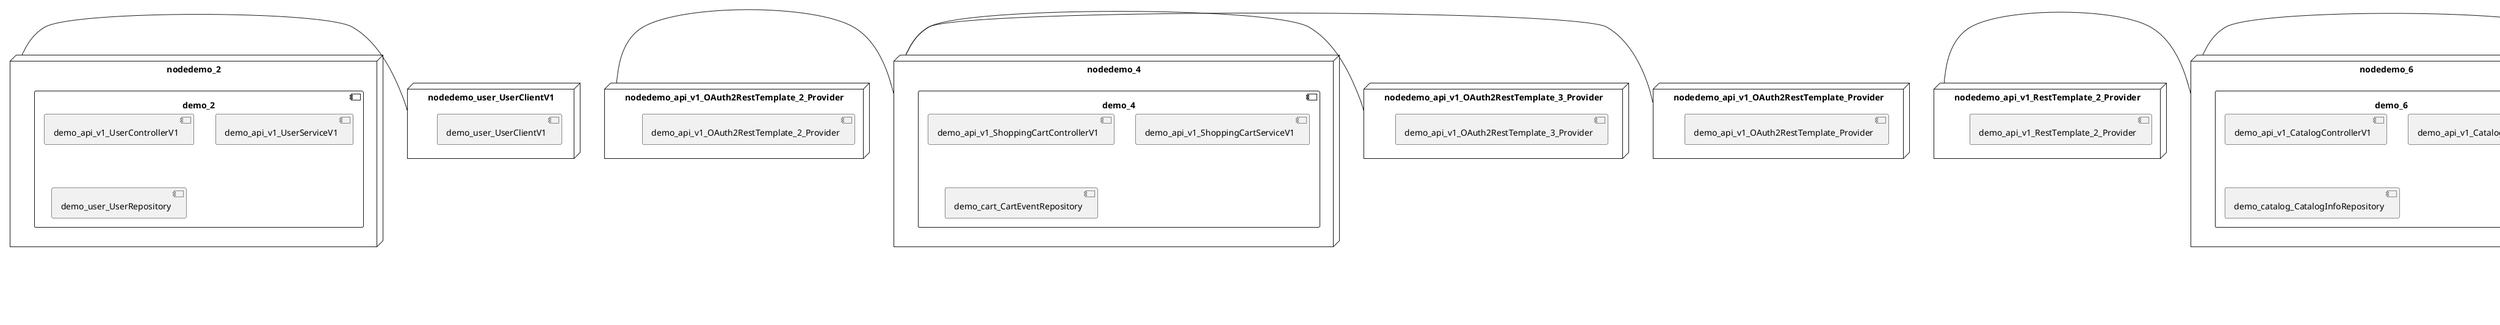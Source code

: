 @startuml
skinparam fixCircleLabelOverlapping true
skinparam componentStyle uml2
node nodedemo {
component demo {
[DatabaseInitializer] [[kbastani-spring-cloud-event-sourcing-example.system#_akPesqueEe-oboqX4LAJUw]]
[demo_api_v1_OrderControllerV1] [[kbastani-spring-cloud-event-sourcing-example.system#_akPesqueEe-oboqX4LAJUw]]
[demo_api_v1_OrderServiceV1] [[kbastani-spring-cloud-event-sourcing-example.system#_akPesqueEe-oboqX4LAJUw]]
[demo_config_DatabaseInitializer] [[kbastani-spring-cloud-event-sourcing-example.system#_akPesqueEe-oboqX4LAJUw]]
[demo_invoice_InvoiceRepository] [[kbastani-spring-cloud-event-sourcing-example.system#_akPesqueEe-oboqX4LAJUw]]
[demo_order_OrderEventRepository] [[kbastani-spring-cloud-event-sourcing-example.system#_akPesqueEe-oboqX4LAJUw]]
[demo_order_OrderRepository] [[kbastani-spring-cloud-event-sourcing-example.system#_akPesqueEe-oboqX4LAJUw]]
}
}
node nodedemo_2 {
component demo_2 {
[demo_api_v1_UserControllerV1] [[kbastani-spring-cloud-event-sourcing-example.system#_akPesqueEe-oboqX4LAJUw]]
[demo_api_v1_UserServiceV1] [[kbastani-spring-cloud-event-sourcing-example.system#_akPesqueEe-oboqX4LAJUw]]
[demo_user_UserRepository] [[kbastani-spring-cloud-event-sourcing-example.system#_akPesqueEe-oboqX4LAJUw]]
}
}
node nodedemo_3 {
component demo_3 {
[demo_account_AccountRepository] [[kbastani-spring-cloud-event-sourcing-example.system#_akPesqueEe-oboqX4LAJUw]]
[demo_api_v1_AccountControllerV1] [[kbastani-spring-cloud-event-sourcing-example.system#_akPesqueEe-oboqX4LAJUw]]
[demo_api_v1_AccountServiceV1] [[kbastani-spring-cloud-event-sourcing-example.system#_akPesqueEe-oboqX4LAJUw]]
}
}
node nodedemo_4 {
component demo_4 {
[demo_api_v1_ShoppingCartControllerV1] [[kbastani-spring-cloud-event-sourcing-example.system#_akPesqueEe-oboqX4LAJUw]]
[demo_api_v1_ShoppingCartServiceV1] [[kbastani-spring-cloud-event-sourcing-example.system#_akPesqueEe-oboqX4LAJUw]]
[demo_cart_CartEventRepository] [[kbastani-spring-cloud-event-sourcing-example.system#_akPesqueEe-oboqX4LAJUw]]
}
}
node nodedemo_5 {
component demo_5 {
[demo_UserController] [[kbastani-spring-cloud-event-sourcing-example.system#_akPesqueEe-oboqX4LAJUw]]
[demo_UserRepository] [[kbastani-spring-cloud-event-sourcing-example.system#_akPesqueEe-oboqX4LAJUw]]
[demo_UserService] [[kbastani-spring-cloud-event-sourcing-example.system#_akPesqueEe-oboqX4LAJUw]]
[demo_login_UserController] [[kbastani-spring-cloud-event-sourcing-example.system#_akPesqueEe-oboqX4LAJUw]]
}
}
node nodedemo_6 {
component demo_6 {
[demo_api_v1_CatalogControllerV1] [[kbastani-spring-cloud-event-sourcing-example.system#_akPesqueEe-oboqX4LAJUw]]
[demo_api_v1_CatalogServiceV1] [[kbastani-spring-cloud-event-sourcing-example.system#_akPesqueEe-oboqX4LAJUw]]
[demo_catalog_CatalogInfoRepository] [[kbastani-spring-cloud-event-sourcing-example.system#_akPesqueEe-oboqX4LAJUw]]
}
}
node nodedemo_v1 {
component demo_v1 {
[demo_v1_InventoryControllerV1] [[kbastani-spring-cloud-event-sourcing-example.system#_akPesqueEe-oboqX4LAJUw]]
[demo_v1_InventoryServiceV1] [[kbastani-spring-cloud-event-sourcing-example.system#_akPesqueEe-oboqX4LAJUw]]
}
}
node nodedemo_api_v1_OAuth2RestTemplate_2_Provider {
[demo_api_v1_OAuth2RestTemplate_2_Provider] [[kbastani-spring-cloud-event-sourcing-example.system#_akPesqueEe-oboqX4LAJUw]]
}
node nodedemo_api_v1_OAuth2RestTemplate_3_Provider {
[demo_api_v1_OAuth2RestTemplate_3_Provider] [[kbastani-spring-cloud-event-sourcing-example.system#_akPesqueEe-oboqX4LAJUw]]
}
node nodedemo_api_v1_OAuth2RestTemplate_Provider {
[demo_api_v1_OAuth2RestTemplate_Provider] [[kbastani-spring-cloud-event-sourcing-example.system#_akPesqueEe-oboqX4LAJUw]]
}
node nodedemo_api_v1_RestTemplate_2_Provider {
[demo_api_v1_RestTemplate_2_Provider] [[kbastani-spring-cloud-event-sourcing-example.system#_akPesqueEe-oboqX4LAJUw]]
}
node nodedemo_api_v1_RestTemplate_Provider {
[demo_api_v1_RestTemplate_Provider] [[kbastani-spring-cloud-event-sourcing-example.system#_akPesqueEe-oboqX4LAJUw]]
}
node nodedemo_inventory_InventoryRepository_Provider {
[demo_inventory_InventoryRepository_Provider] [[kbastani-spring-cloud-event-sourcing-example.system#_akPesqueEe-oboqX4LAJUw]]
}
node nodedemo_login_AuthenticationManager_Provider {
[demo_login_AuthenticationManager_Provider] [[kbastani-spring-cloud-event-sourcing-example.system#_akPesqueEe-oboqX4LAJUw]]
}
node nodedemo_login_ClientDetailsService_Provider {
[demo_login_ClientDetailsService_Provider] [[kbastani-spring-cloud-event-sourcing-example.system#_akPesqueEe-oboqX4LAJUw]]
}
node nodedemo_login_HttpSessionSecurityContextRepository_Provider {
[demo_login_HttpSessionSecurityContextRepository_Provider] [[kbastani-spring-cloud-event-sourcing-example.system#_akPesqueEe-oboqX4LAJUw]]
}
node nodedemo_login_LoginController {
[demo_login_LoginController] [[kbastani-spring-cloud-event-sourcing-example.system#_akPesqueEe-oboqX4LAJUw]]
}
node nodedemo_product_ProductRepository_Provider {
[demo_product_ProductRepository_Provider] [[kbastani-spring-cloud-event-sourcing-example.system#_akPesqueEe-oboqX4LAJUw]]
}
node nodedemo_user_UserClientV1 {
[demo_user_UserClientV1] [[kbastani-spring-cloud-event-sourcing-example.system#_akPesqueEe-oboqX4LAJUw]]
}
node nodedemo_v1_Session_Provider {
[demo_v1_Session_Provider] [[kbastani-spring-cloud-event-sourcing-example.system#_akPesqueEe-oboqX4LAJUw]]
}
[nodedemo_2] - [nodedemo_user_UserClientV1]
[nodedemo_api_v1_OAuth2RestTemplate_2_Provider] - [nodedemo_4]
[nodedemo_api_v1_OAuth2RestTemplate_3_Provider] - [nodedemo_4]
[nodedemo_api_v1_OAuth2RestTemplate_Provider] - [nodedemo_4]
[nodedemo_api_v1_RestTemplate_2_Provider] - [nodedemo_6]
[nodedemo_api_v1_RestTemplate_Provider] - [nodedemo_6]
[nodedemo_inventory_InventoryRepository_Provider] - [nodedemo_v1]
[nodedemo_login_AuthenticationManager_Provider] - [nodedemo_login_LoginController]
[nodedemo_login_ClientDetailsService_Provider] - [nodedemo_login_LoginController]
[nodedemo_login_HttpSessionSecurityContextRepository_Provider] - [nodedemo_login_LoginController]
[nodedemo_product_ProductRepository_Provider] - [nodedemo_v1]
[nodedemo_v1_Session_Provider] - [nodedemo_v1]

@enduml
